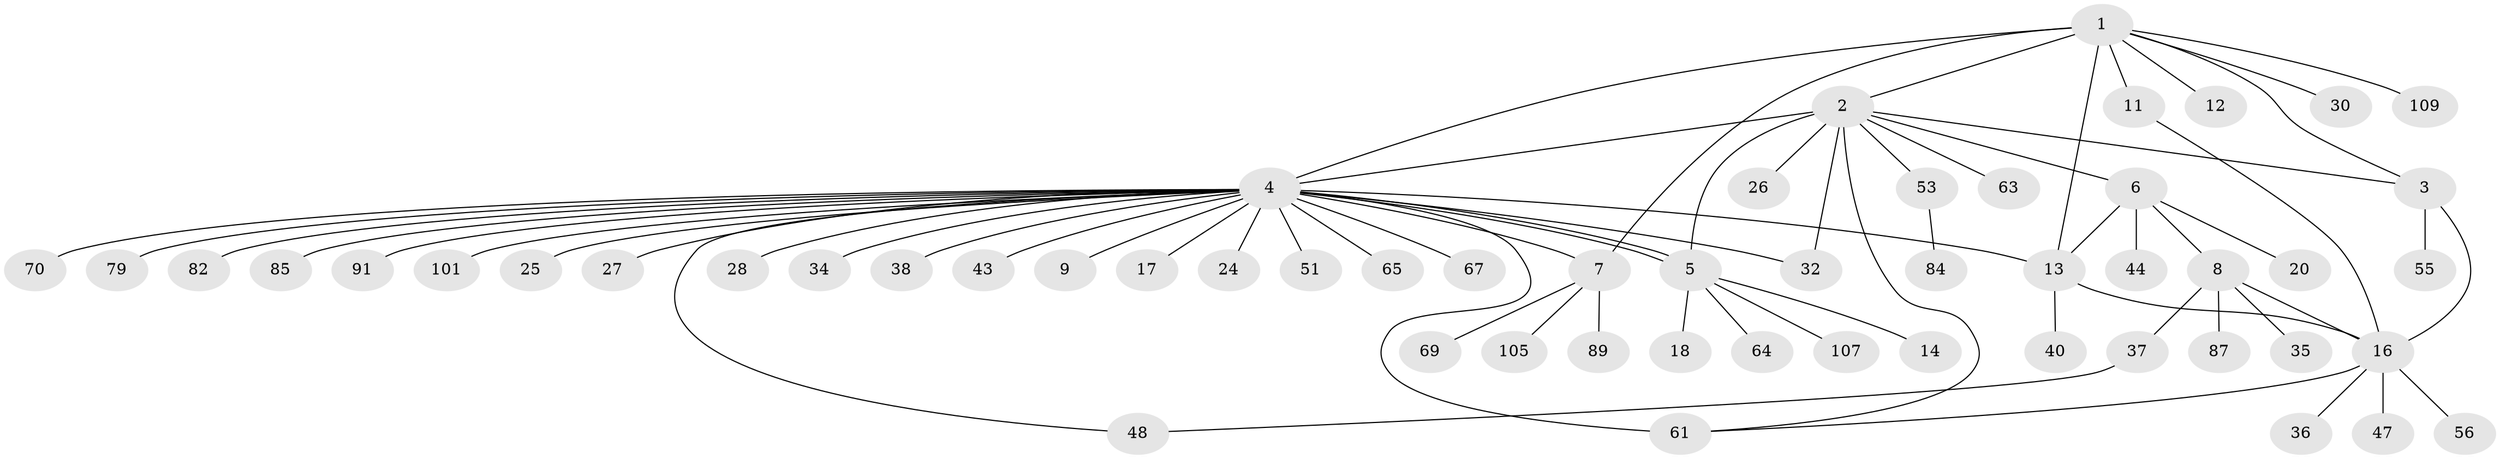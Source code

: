 // original degree distribution, {10: 0.008928571428571428, 8: 0.017857142857142856, 4: 0.0625, 31: 0.008928571428571428, 5: 0.03571428571428571, 6: 0.008928571428571428, 1: 0.5625, 3: 0.10714285714285714, 2: 0.16964285714285715, 7: 0.008928571428571428, 11: 0.008928571428571428}
// Generated by graph-tools (version 1.1) at 2025/14/03/09/25 04:14:43]
// undirected, 56 vertices, 69 edges
graph export_dot {
graph [start="1"]
  node [color=gray90,style=filled];
  1;
  2 [super="+10+15+86"];
  3;
  4 [super="+41+19"];
  5 [super="+22"];
  6;
  7;
  8;
  9;
  11 [super="+66"];
  12;
  13 [super="+49+81+72+29+31+46"];
  14;
  16 [super="+71+96+102+74+94+23+21+59+50"];
  17;
  18;
  20;
  24;
  25;
  26;
  27;
  28;
  30;
  32 [super="+112+90+45"];
  34;
  35 [super="+68"];
  36;
  37 [super="+60+52"];
  38;
  40;
  43;
  44;
  47;
  48 [super="+77+62"];
  51;
  53 [super="+54"];
  55 [super="+73"];
  56;
  61 [super="+75+78"];
  63 [super="+108"];
  64;
  65;
  67;
  69;
  70;
  79;
  82;
  84;
  85;
  87;
  89;
  91;
  101;
  105;
  107;
  109;
  1 -- 2 [weight=2];
  1 -- 3;
  1 -- 4;
  1 -- 7;
  1 -- 11;
  1 -- 12;
  1 -- 30;
  1 -- 109;
  1 -- 13;
  2 -- 4 [weight=3];
  2 -- 6;
  2 -- 32 [weight=2];
  2 -- 53;
  2 -- 3;
  2 -- 5;
  2 -- 61;
  2 -- 26;
  2 -- 63;
  3 -- 16;
  3 -- 55;
  4 -- 5 [weight=2];
  4 -- 5;
  4 -- 7 [weight=2];
  4 -- 9;
  4 -- 17;
  4 -- 24;
  4 -- 25;
  4 -- 27;
  4 -- 28;
  4 -- 34;
  4 -- 38;
  4 -- 43;
  4 -- 48;
  4 -- 51;
  4 -- 61 [weight=2];
  4 -- 65;
  4 -- 67;
  4 -- 79;
  4 -- 82;
  4 -- 85;
  4 -- 91;
  4 -- 101;
  4 -- 13;
  4 -- 32;
  4 -- 70;
  5 -- 14;
  5 -- 18;
  5 -- 64;
  5 -- 107;
  6 -- 8;
  6 -- 13;
  6 -- 20;
  6 -- 44;
  7 -- 69;
  7 -- 89;
  7 -- 105;
  8 -- 16;
  8 -- 35;
  8 -- 37;
  8 -- 87;
  11 -- 16;
  13 -- 16;
  13 -- 40;
  16 -- 56;
  16 -- 36;
  16 -- 47;
  16 -- 61;
  37 -- 48;
  53 -- 84;
}
